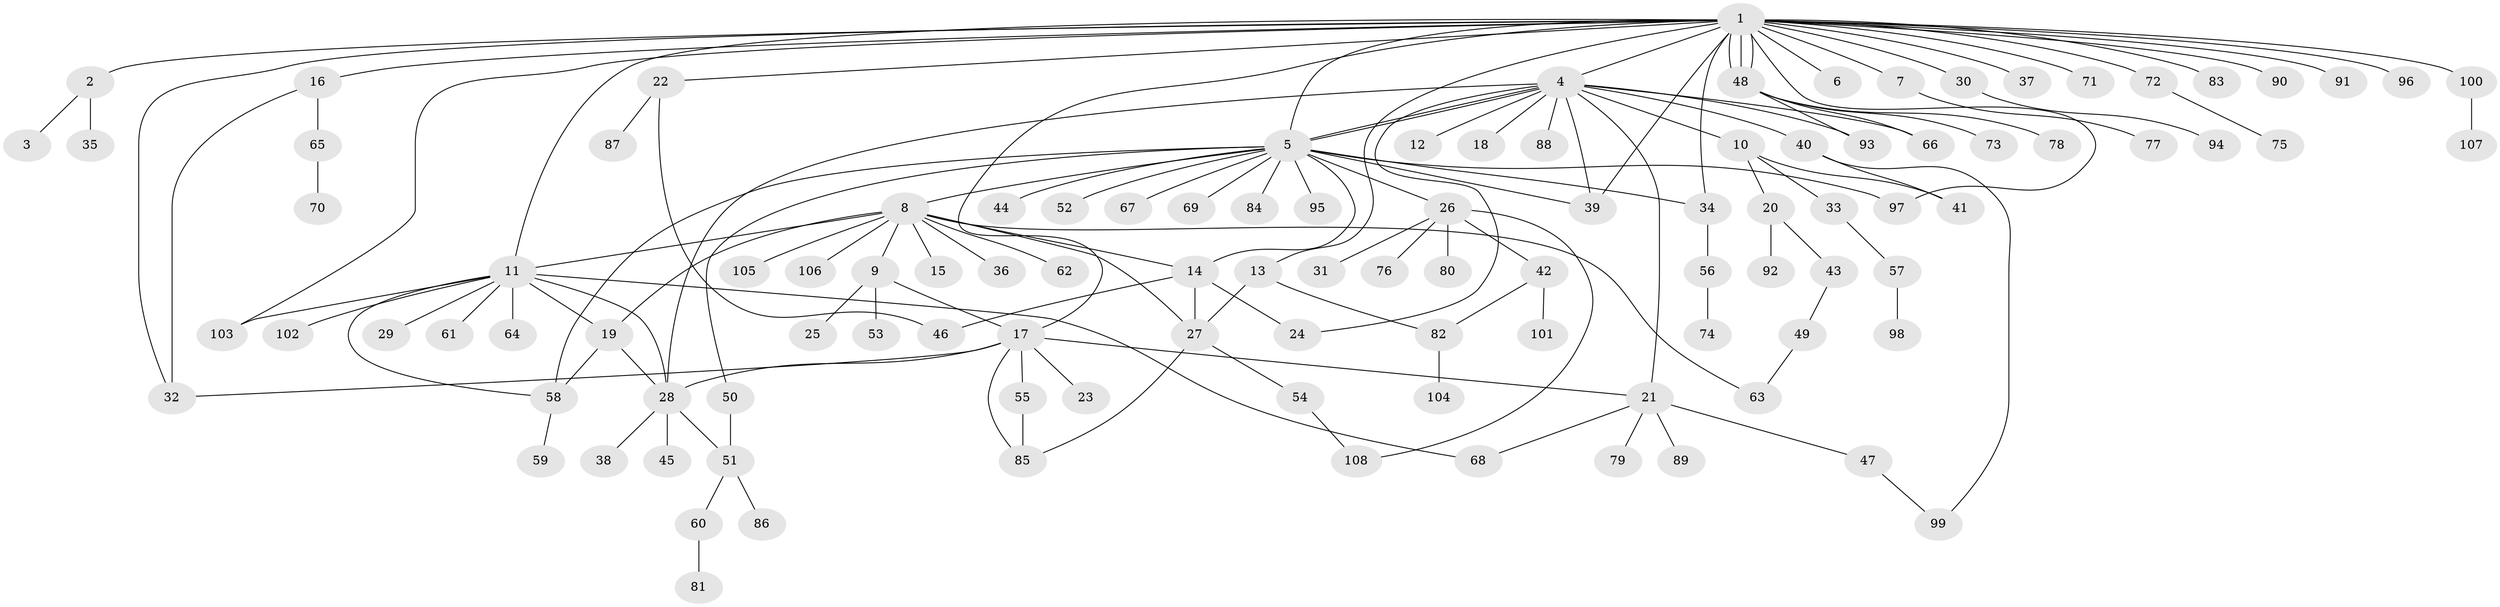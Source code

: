 // coarse degree distribution, {24: 0.015384615384615385, 2: 0.2, 1: 0.4307692307692308, 12: 0.015384615384615385, 15: 0.015384615384615385, 6: 0.06153846153846154, 3: 0.15384615384615385, 4: 0.06153846153846154, 7: 0.015384615384615385, 5: 0.03076923076923077}
// Generated by graph-tools (version 1.1) at 2025/50/03/04/25 22:50:10]
// undirected, 108 vertices, 143 edges
graph export_dot {
  node [color=gray90,style=filled];
  1;
  2;
  3;
  4;
  5;
  6;
  7;
  8;
  9;
  10;
  11;
  12;
  13;
  14;
  15;
  16;
  17;
  18;
  19;
  20;
  21;
  22;
  23;
  24;
  25;
  26;
  27;
  28;
  29;
  30;
  31;
  32;
  33;
  34;
  35;
  36;
  37;
  38;
  39;
  40;
  41;
  42;
  43;
  44;
  45;
  46;
  47;
  48;
  49;
  50;
  51;
  52;
  53;
  54;
  55;
  56;
  57;
  58;
  59;
  60;
  61;
  62;
  63;
  64;
  65;
  66;
  67;
  68;
  69;
  70;
  71;
  72;
  73;
  74;
  75;
  76;
  77;
  78;
  79;
  80;
  81;
  82;
  83;
  84;
  85;
  86;
  87;
  88;
  89;
  90;
  91;
  92;
  93;
  94;
  95;
  96;
  97;
  98;
  99;
  100;
  101;
  102;
  103;
  104;
  105;
  106;
  107;
  108;
  1 -- 2;
  1 -- 4;
  1 -- 5;
  1 -- 6;
  1 -- 7;
  1 -- 11;
  1 -- 13;
  1 -- 16;
  1 -- 17;
  1 -- 22;
  1 -- 30;
  1 -- 32;
  1 -- 34;
  1 -- 37;
  1 -- 39;
  1 -- 48;
  1 -- 48;
  1 -- 48;
  1 -- 71;
  1 -- 72;
  1 -- 83;
  1 -- 90;
  1 -- 91;
  1 -- 96;
  1 -- 97;
  1 -- 100;
  1 -- 103;
  2 -- 3;
  2 -- 35;
  4 -- 5;
  4 -- 5;
  4 -- 10;
  4 -- 12;
  4 -- 18;
  4 -- 21;
  4 -- 24;
  4 -- 28;
  4 -- 39;
  4 -- 40;
  4 -- 66;
  4 -- 88;
  4 -- 93;
  5 -- 8;
  5 -- 14;
  5 -- 26;
  5 -- 34;
  5 -- 39;
  5 -- 44;
  5 -- 50;
  5 -- 52;
  5 -- 58;
  5 -- 67;
  5 -- 69;
  5 -- 84;
  5 -- 95;
  5 -- 97;
  7 -- 77;
  8 -- 9;
  8 -- 11;
  8 -- 14;
  8 -- 15;
  8 -- 19;
  8 -- 27;
  8 -- 36;
  8 -- 62;
  8 -- 63;
  8 -- 105;
  8 -- 106;
  9 -- 17;
  9 -- 25;
  9 -- 53;
  10 -- 20;
  10 -- 33;
  10 -- 41;
  11 -- 19;
  11 -- 28;
  11 -- 29;
  11 -- 58;
  11 -- 61;
  11 -- 64;
  11 -- 68;
  11 -- 102;
  11 -- 103;
  13 -- 27;
  13 -- 82;
  14 -- 24;
  14 -- 27;
  14 -- 46;
  16 -- 32;
  16 -- 65;
  17 -- 21;
  17 -- 23;
  17 -- 28;
  17 -- 32;
  17 -- 55;
  17 -- 85;
  19 -- 28;
  19 -- 58;
  20 -- 43;
  20 -- 92;
  21 -- 47;
  21 -- 68;
  21 -- 79;
  21 -- 89;
  22 -- 46;
  22 -- 87;
  26 -- 31;
  26 -- 42;
  26 -- 76;
  26 -- 80;
  26 -- 108;
  27 -- 54;
  27 -- 85;
  28 -- 38;
  28 -- 45;
  28 -- 51;
  30 -- 94;
  33 -- 57;
  34 -- 56;
  40 -- 41;
  40 -- 99;
  42 -- 82;
  42 -- 101;
  43 -- 49;
  47 -- 99;
  48 -- 66;
  48 -- 73;
  48 -- 78;
  48 -- 93;
  49 -- 63;
  50 -- 51;
  51 -- 60;
  51 -- 86;
  54 -- 108;
  55 -- 85;
  56 -- 74;
  57 -- 98;
  58 -- 59;
  60 -- 81;
  65 -- 70;
  72 -- 75;
  82 -- 104;
  100 -- 107;
}
